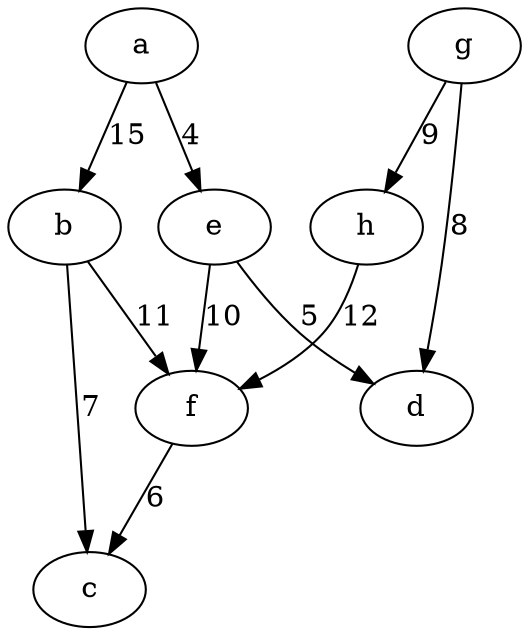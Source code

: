 digraph G{
	margin="0"
    /*node[shape=plaintext]*/
    a->b[label="15"];
    a->e[label="4"];
    b->c[label="7"];
    b->f[label="11"];
    e->d[label="5"];
    e->f[label="10"];
    f->c[label="6"];
    g->d[label="8"];
    g->h[label="9"];
    h->f[label="12"];
}
